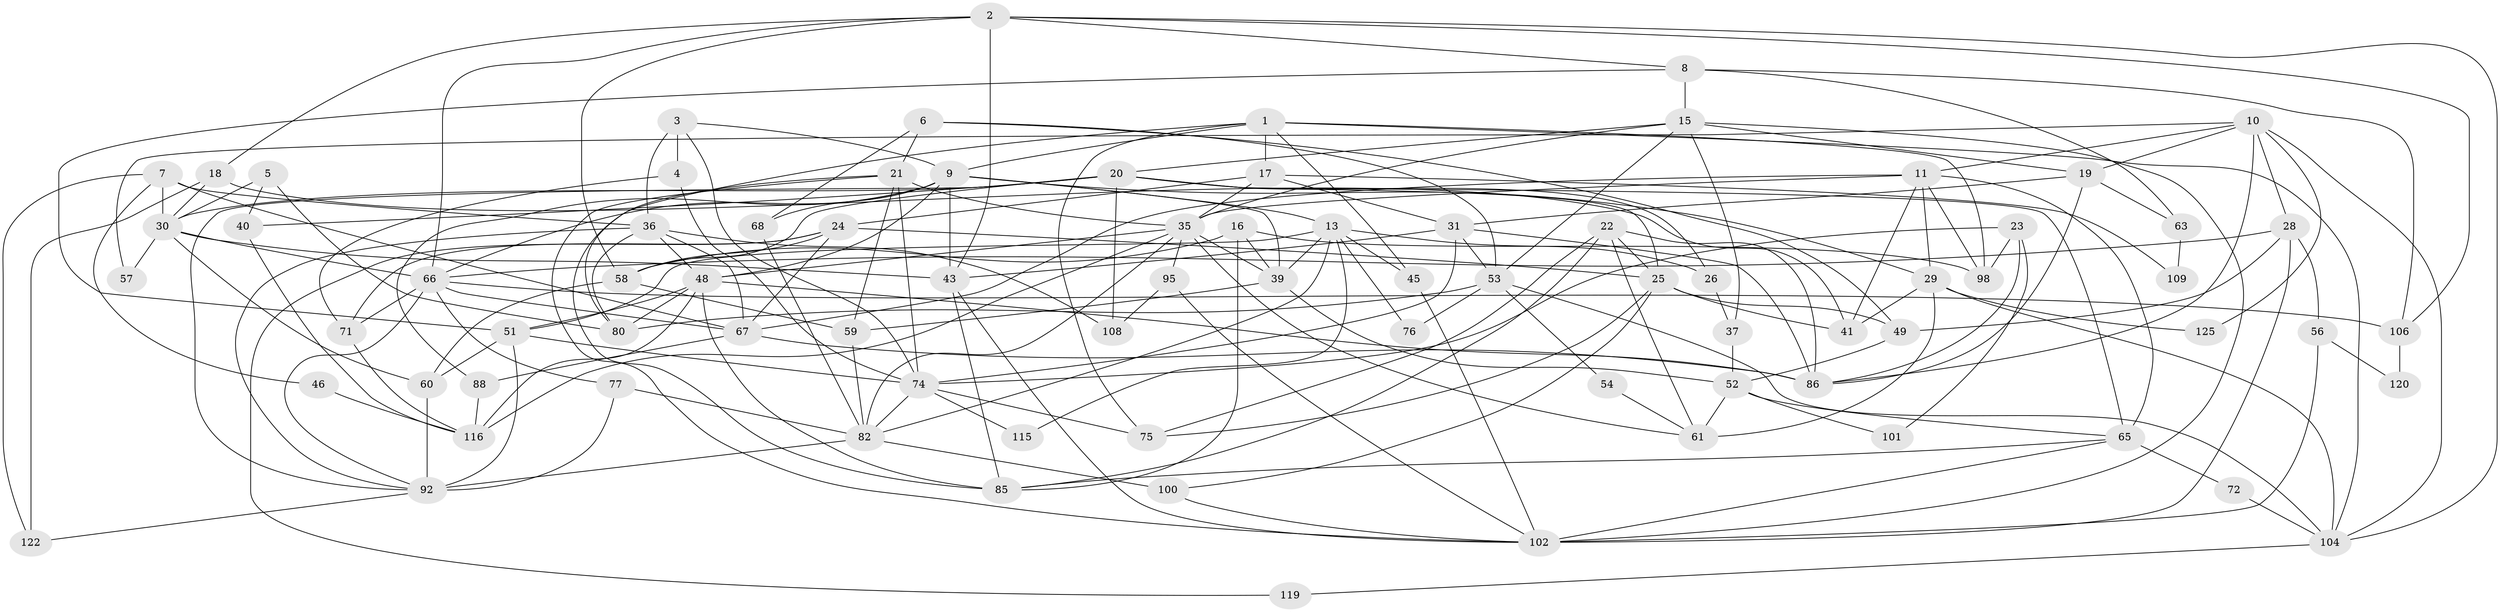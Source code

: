 // original degree distribution, {4: 0.24603174603174602, 3: 0.30952380952380953, 6: 0.1349206349206349, 2: 0.1349206349206349, 5: 0.1111111111111111, 8: 0.007936507936507936, 7: 0.05555555555555555}
// Generated by graph-tools (version 1.1) at 2025/41/03/06/25 10:41:55]
// undirected, 81 vertices, 202 edges
graph export_dot {
graph [start="1"]
  node [color=gray90,style=filled];
  1 [super="+12"];
  2 [super="+73"];
  3 [super="+50"];
  4 [super="+34"];
  5;
  6 [super="+14"];
  7 [super="+93"];
  8 [super="+69"];
  9 [super="+79"];
  10 [super="+32"];
  11 [super="+44"];
  13 [super="+107"];
  15 [super="+27"];
  16;
  17 [super="+121"];
  18 [super="+62"];
  19 [super="+55"];
  20 [super="+42"];
  21 [super="+90"];
  22;
  23 [super="+96"];
  24 [super="+110"];
  25 [super="+87"];
  26;
  28 [super="+38"];
  29 [super="+33"];
  30;
  31 [super="+89"];
  35 [super="+118"];
  36 [super="+47"];
  37 [super="+113"];
  39 [super="+64"];
  40 [super="+123"];
  41;
  43 [super="+70"];
  45;
  46;
  48 [super="+99"];
  49;
  51 [super="+91"];
  52 [super="+78"];
  53;
  54;
  56;
  57;
  58 [super="+81"];
  59;
  60;
  61 [super="+94"];
  63;
  65 [super="+112"];
  66 [super="+84"];
  67 [super="+124"];
  68;
  71;
  72;
  74 [super="+111"];
  75 [super="+97"];
  76;
  77;
  80 [super="+83"];
  82 [super="+105"];
  85;
  86;
  88;
  92 [super="+126"];
  95;
  98;
  100;
  101;
  102 [super="+103"];
  104 [super="+117"];
  106 [super="+114"];
  108;
  109;
  115;
  116;
  119;
  120;
  122;
  125;
  1 -- 98;
  1 -- 45;
  1 -- 80;
  1 -- 17;
  1 -- 75;
  1 -- 104;
  1 -- 9;
  2 -- 66;
  2 -- 8;
  2 -- 106;
  2 -- 43;
  2 -- 104;
  2 -- 58;
  2 -- 18;
  3 -- 4 [weight=2];
  3 -- 9;
  3 -- 74;
  3 -- 36;
  4 -- 74;
  4 -- 71;
  5 -- 30;
  5 -- 40;
  5 -- 80;
  6 -- 53;
  6 -- 68;
  6 -- 49;
  6 -- 21;
  7 -- 46;
  7 -- 122;
  7 -- 30;
  7 -- 36;
  7 -- 67 [weight=2];
  8 -- 51;
  8 -- 106;
  8 -- 63;
  8 -- 15;
  9 -- 66;
  9 -- 29;
  9 -- 68;
  9 -- 43;
  9 -- 48;
  9 -- 39;
  9 -- 88;
  9 -- 13;
  10 -- 125;
  10 -- 86;
  10 -- 104;
  10 -- 57;
  10 -- 28;
  10 -- 19;
  10 -- 11;
  11 -- 65;
  11 -- 98;
  11 -- 67;
  11 -- 41;
  11 -- 29;
  11 -- 35;
  13 -- 82;
  13 -- 76;
  13 -- 115;
  13 -- 39;
  13 -- 26;
  13 -- 45;
  13 -- 51;
  15 -- 37;
  15 -- 53;
  15 -- 19;
  15 -- 20;
  15 -- 102;
  15 -- 35;
  16 -- 85;
  16 -- 39;
  16 -- 98;
  16 -- 58;
  17 -- 35;
  17 -- 109;
  17 -- 31;
  17 -- 24;
  18 -- 41;
  18 -- 122;
  18 -- 30;
  19 -- 31;
  19 -- 86;
  19 -- 63;
  20 -- 30;
  20 -- 58;
  20 -- 25;
  20 -- 26;
  20 -- 108;
  20 -- 92;
  20 -- 65;
  20 -- 40;
  21 -- 102;
  21 -- 74;
  21 -- 85;
  21 -- 59;
  21 -- 35;
  22 -- 86;
  22 -- 61;
  22 -- 75;
  22 -- 85;
  22 -- 25;
  23 -- 74;
  23 -- 98;
  23 -- 101;
  23 -- 86;
  24 -- 119;
  24 -- 58;
  24 -- 71;
  24 -- 25;
  24 -- 67;
  25 -- 41;
  25 -- 49;
  25 -- 100;
  25 -- 75;
  26 -- 37;
  28 -- 102;
  28 -- 56;
  28 -- 49;
  28 -- 66;
  29 -- 125;
  29 -- 104;
  29 -- 41;
  29 -- 61 [weight=2];
  30 -- 57;
  30 -- 60;
  30 -- 66;
  30 -- 43;
  31 -- 53;
  31 -- 86;
  31 -- 74;
  31 -- 43;
  35 -- 39;
  35 -- 116;
  35 -- 48;
  35 -- 61;
  35 -- 82;
  35 -- 95;
  36 -- 80;
  36 -- 67;
  36 -- 48;
  36 -- 108;
  36 -- 92;
  37 -- 52;
  39 -- 52;
  39 -- 59;
  40 -- 116;
  43 -- 85;
  43 -- 102;
  45 -- 102;
  46 -- 116;
  48 -- 85;
  48 -- 51;
  48 -- 80;
  48 -- 116;
  48 -- 86;
  49 -- 52;
  51 -- 74;
  51 -- 60;
  51 -- 92 [weight=2];
  52 -- 101;
  52 -- 65;
  52 -- 61;
  53 -- 54;
  53 -- 76;
  53 -- 80;
  53 -- 104;
  54 -- 61;
  56 -- 102;
  56 -- 120;
  58 -- 59;
  58 -- 60;
  59 -- 82;
  60 -- 92;
  63 -- 109;
  65 -- 85;
  65 -- 102;
  65 -- 72;
  66 -- 77;
  66 -- 67;
  66 -- 71;
  66 -- 106;
  66 -- 92;
  67 -- 88;
  67 -- 86;
  68 -- 82;
  71 -- 116;
  72 -- 104;
  74 -- 115;
  74 -- 75;
  74 -- 82;
  77 -- 82;
  77 -- 92;
  82 -- 100;
  82 -- 92;
  88 -- 116;
  92 -- 122;
  95 -- 108;
  95 -- 102;
  100 -- 102;
  104 -- 119;
  106 -- 120;
}
